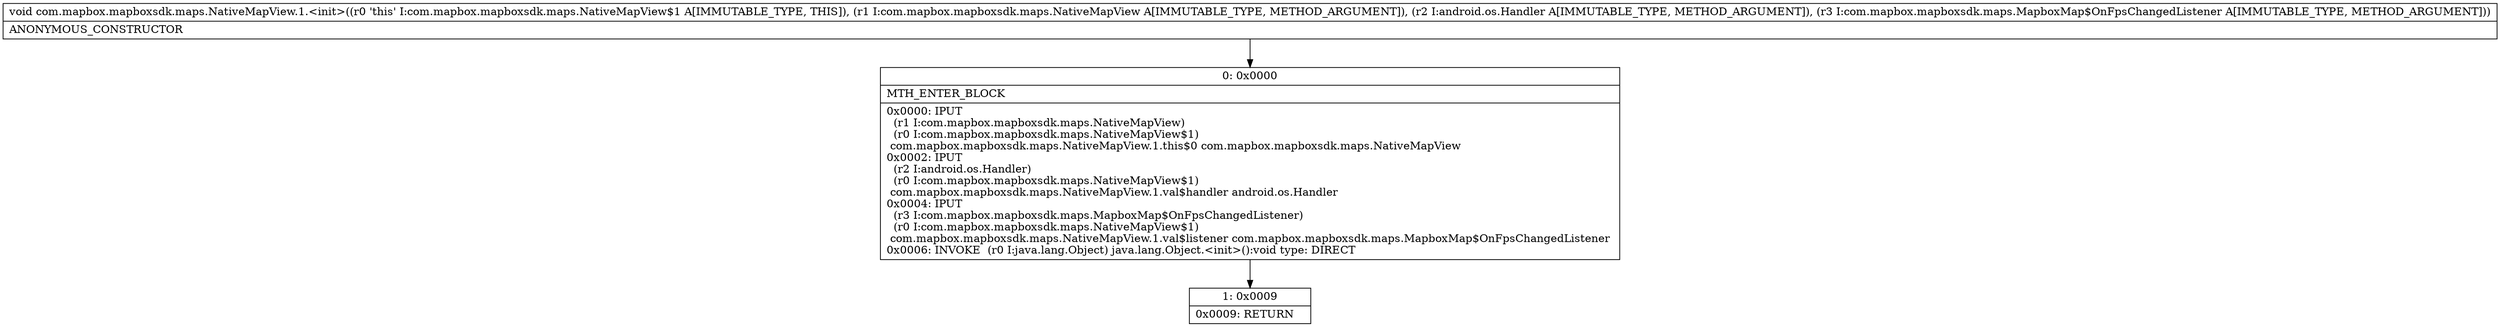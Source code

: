 digraph "CFG forcom.mapbox.mapboxsdk.maps.NativeMapView.1.\<init\>(Lcom\/mapbox\/mapboxsdk\/maps\/NativeMapView;Landroid\/os\/Handler;Lcom\/mapbox\/mapboxsdk\/maps\/MapboxMap$OnFpsChangedListener;)V" {
Node_0 [shape=record,label="{0\:\ 0x0000|MTH_ENTER_BLOCK\l|0x0000: IPUT  \l  (r1 I:com.mapbox.mapboxsdk.maps.NativeMapView)\l  (r0 I:com.mapbox.mapboxsdk.maps.NativeMapView$1)\l com.mapbox.mapboxsdk.maps.NativeMapView.1.this$0 com.mapbox.mapboxsdk.maps.NativeMapView \l0x0002: IPUT  \l  (r2 I:android.os.Handler)\l  (r0 I:com.mapbox.mapboxsdk.maps.NativeMapView$1)\l com.mapbox.mapboxsdk.maps.NativeMapView.1.val$handler android.os.Handler \l0x0004: IPUT  \l  (r3 I:com.mapbox.mapboxsdk.maps.MapboxMap$OnFpsChangedListener)\l  (r0 I:com.mapbox.mapboxsdk.maps.NativeMapView$1)\l com.mapbox.mapboxsdk.maps.NativeMapView.1.val$listener com.mapbox.mapboxsdk.maps.MapboxMap$OnFpsChangedListener \l0x0006: INVOKE  (r0 I:java.lang.Object) java.lang.Object.\<init\>():void type: DIRECT \l}"];
Node_1 [shape=record,label="{1\:\ 0x0009|0x0009: RETURN   \l}"];
MethodNode[shape=record,label="{void com.mapbox.mapboxsdk.maps.NativeMapView.1.\<init\>((r0 'this' I:com.mapbox.mapboxsdk.maps.NativeMapView$1 A[IMMUTABLE_TYPE, THIS]), (r1 I:com.mapbox.mapboxsdk.maps.NativeMapView A[IMMUTABLE_TYPE, METHOD_ARGUMENT]), (r2 I:android.os.Handler A[IMMUTABLE_TYPE, METHOD_ARGUMENT]), (r3 I:com.mapbox.mapboxsdk.maps.MapboxMap$OnFpsChangedListener A[IMMUTABLE_TYPE, METHOD_ARGUMENT]))  | ANONYMOUS_CONSTRUCTOR\l}"];
MethodNode -> Node_0;
Node_0 -> Node_1;
}

